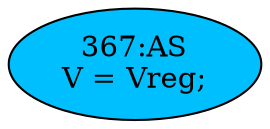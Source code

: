 strict digraph "" {
	node [label="\N"];
	"367:AS"	 [ast="<pyverilog.vparser.ast.Assign object at 0x7f030bfc2290>",
		def_var="['V']",
		fillcolor=deepskyblue,
		label="367:AS
V = Vreg;",
		statements="[]",
		style=filled,
		typ=Assign,
		use_var="['Vreg']"];
}
